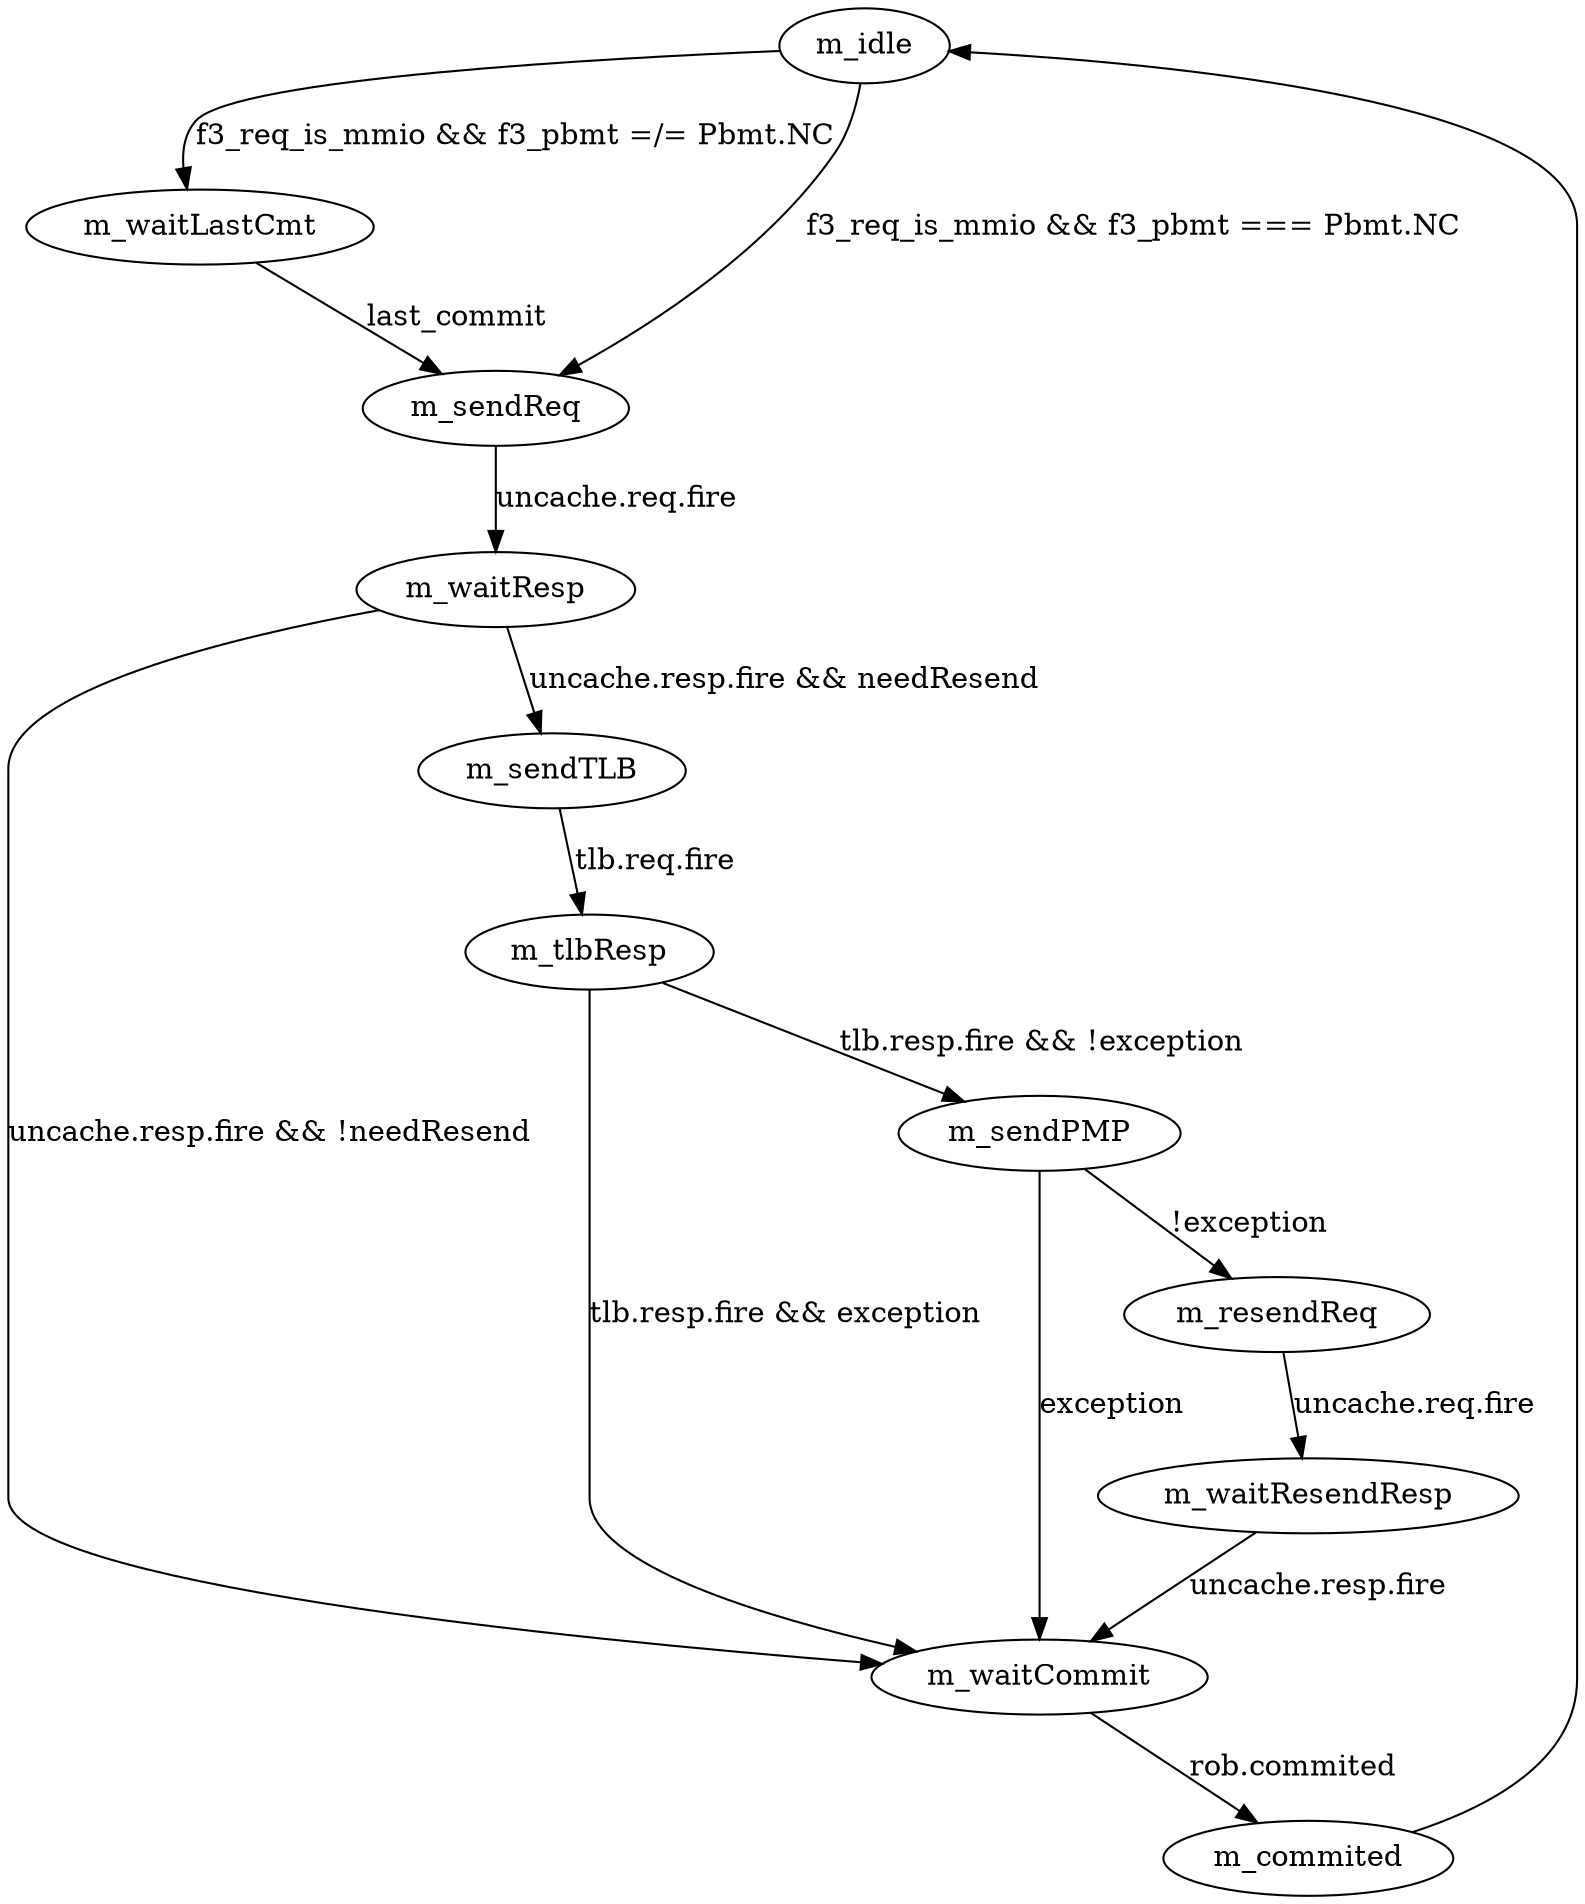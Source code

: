 digraph IFU_F3_MMIO_FSM {
  m_idle -> m_waitLastCmt [label="f3_req_is_mmio && f3_pbmt =/= Pbmt.NC"]
  m_idle -> m_sendReq [label="f3_req_is_mmio && f3_pbmt === Pbmt.NC"]
  m_waitLastCmt -> m_sendReq [label="last_commit"]
  m_sendReq -> m_waitResp [label="uncache.req.fire"]
  m_waitResp -> m_waitCommit [label="uncache.resp.fire && !needResend"]
  m_waitResp -> m_sendTLB [label="uncache.resp.fire && needResend"]
  m_sendTLB -> m_tlbResp [label="tlb.req.fire"]
  m_tlbResp -> m_sendPMP [label="tlb.resp.fire && !exception"]
  m_tlbResp -> m_waitCommit [label="tlb.resp.fire && exception"]
  m_sendPMP -> m_resendReq [label="!exception"]
  m_sendPMP -> m_waitCommit [label="exception"]
  m_resendReq -> m_waitResendResp [label="uncache.req.fire"]
  m_waitResendResp -> m_waitCommit [label="uncache.resp.fire"]
  m_waitCommit -> m_commited [label="rob.commited"]
  m_commited -> m_idle
}
